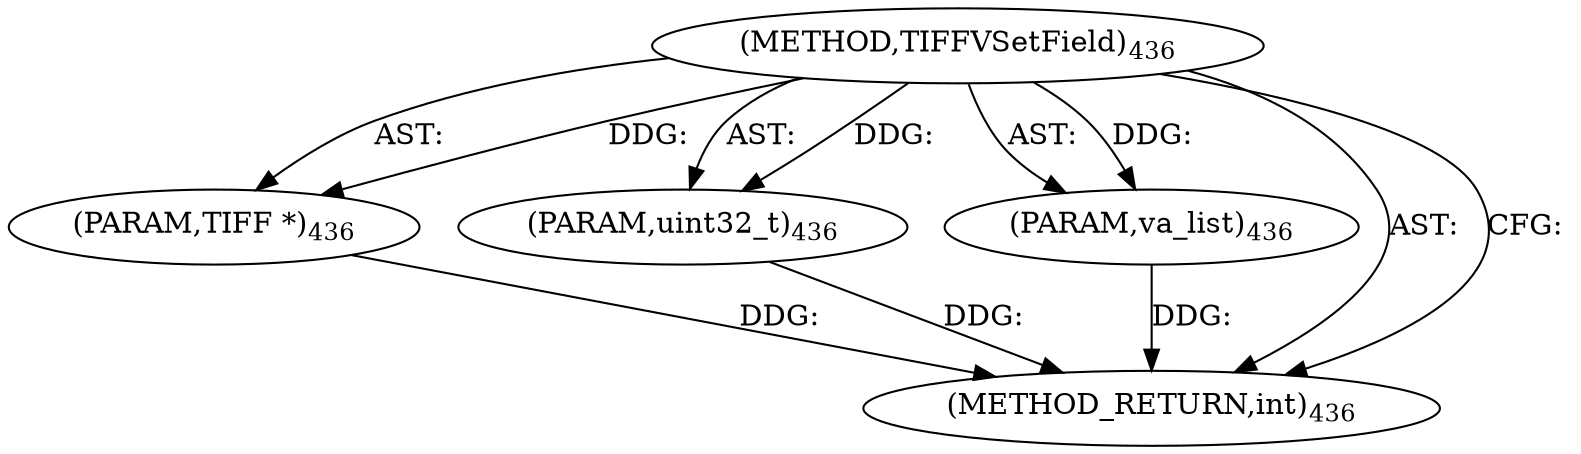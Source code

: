 digraph "TIFFVSetField" {  
"8818" [label = <(METHOD,TIFFVSetField)<SUB>436</SUB>> ]
"8819" [label = <(PARAM,TIFF *)<SUB>436</SUB>> ]
"8820" [label = <(PARAM,uint32_t)<SUB>436</SUB>> ]
"8821" [label = <(PARAM,va_list)<SUB>436</SUB>> ]
"8822" [label = <(METHOD_RETURN,int)<SUB>436</SUB>> ]
  "8818" -> "8819"  [ label = "AST: "] 
  "8818" -> "8820"  [ label = "AST: "] 
  "8818" -> "8821"  [ label = "AST: "] 
  "8818" -> "8822"  [ label = "AST: "] 
  "8818" -> "8822"  [ label = "CFG: "] 
  "8819" -> "8822"  [ label = "DDG: "] 
  "8820" -> "8822"  [ label = "DDG: "] 
  "8821" -> "8822"  [ label = "DDG: "] 
  "8818" -> "8819"  [ label = "DDG: "] 
  "8818" -> "8820"  [ label = "DDG: "] 
  "8818" -> "8821"  [ label = "DDG: "] 
}
